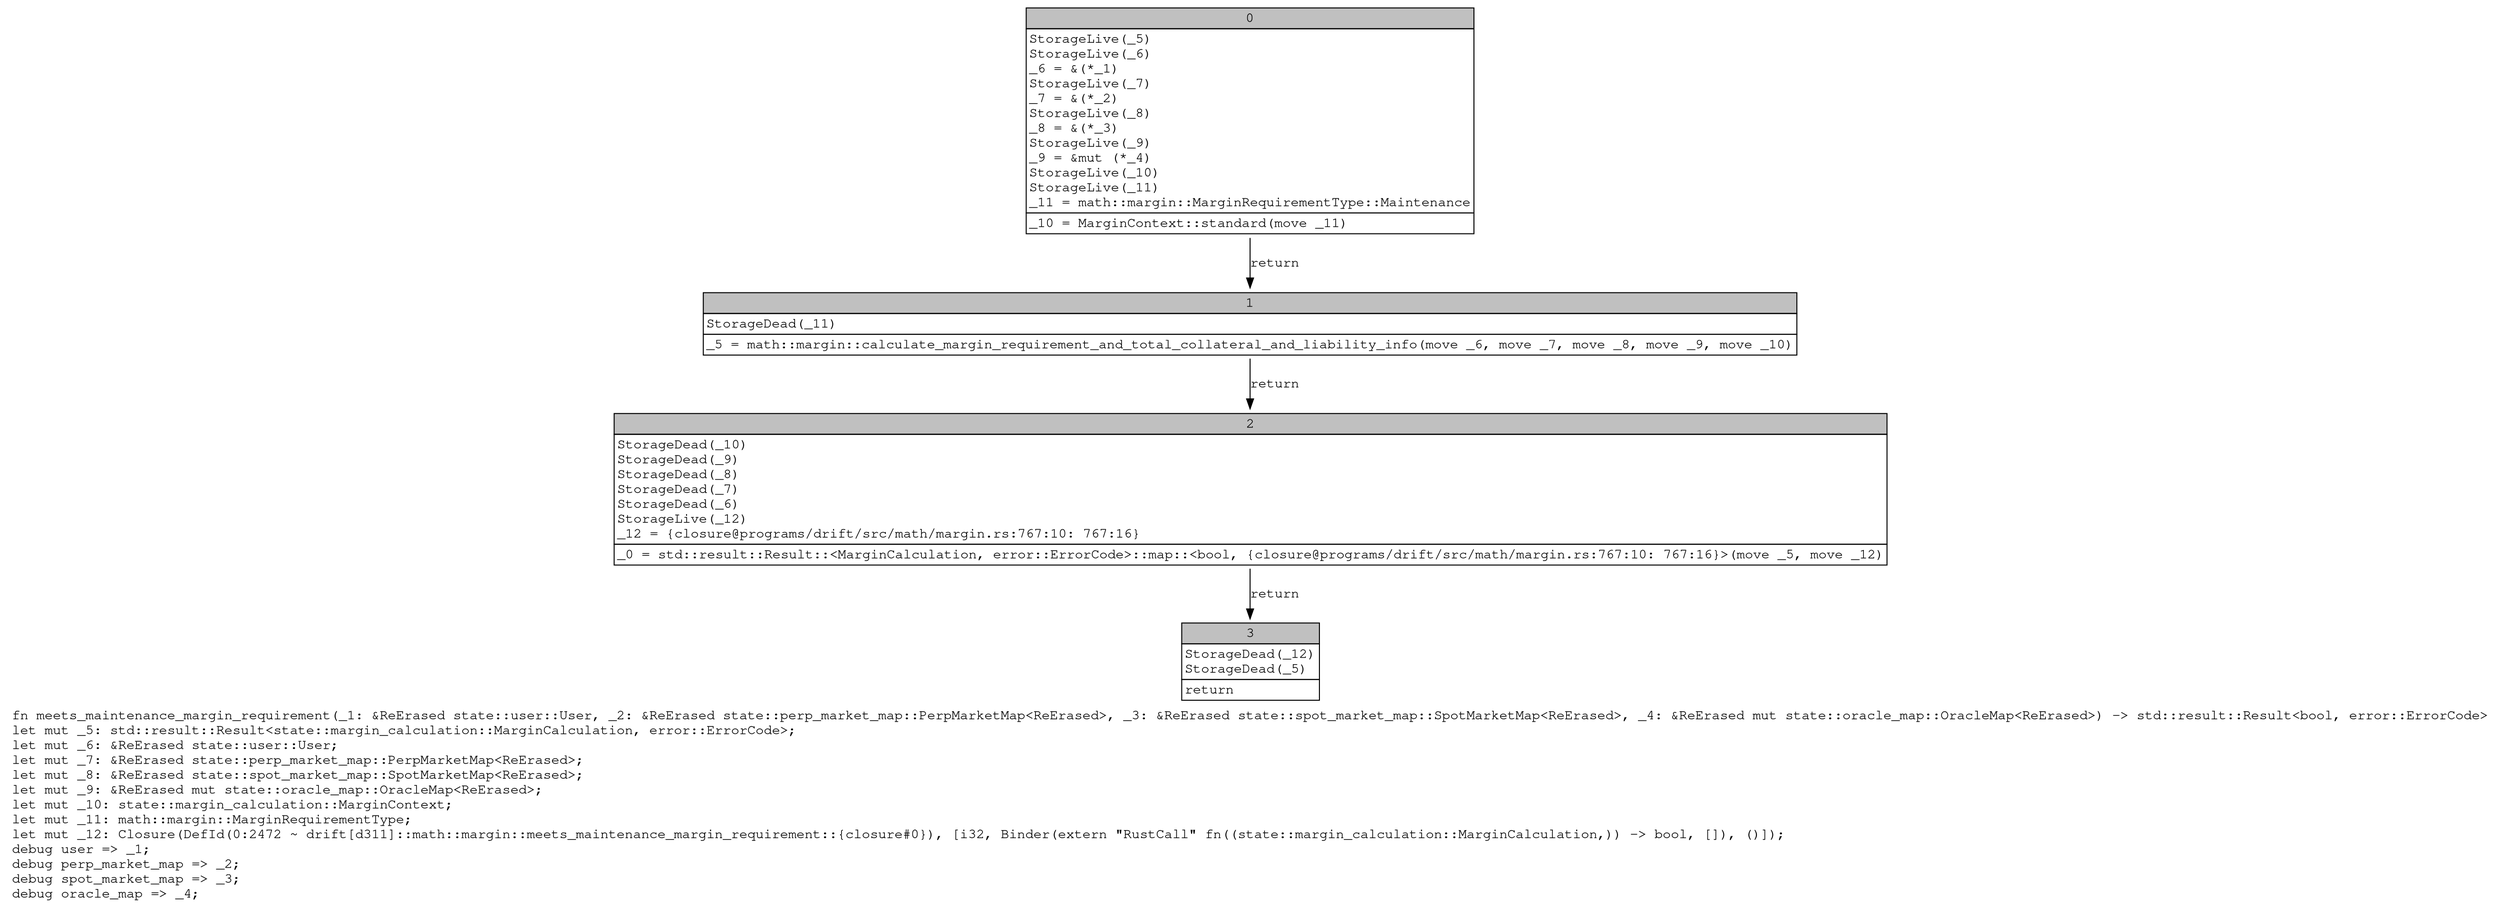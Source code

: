 digraph Mir_0_2471 {
    graph [fontname="Courier, monospace"];
    node [fontname="Courier, monospace"];
    edge [fontname="Courier, monospace"];
    label=<fn meets_maintenance_margin_requirement(_1: &amp;ReErased state::user::User, _2: &amp;ReErased state::perp_market_map::PerpMarketMap&lt;ReErased&gt;, _3: &amp;ReErased state::spot_market_map::SpotMarketMap&lt;ReErased&gt;, _4: &amp;ReErased mut state::oracle_map::OracleMap&lt;ReErased&gt;) -&gt; std::result::Result&lt;bool, error::ErrorCode&gt;<br align="left"/>let mut _5: std::result::Result&lt;state::margin_calculation::MarginCalculation, error::ErrorCode&gt;;<br align="left"/>let mut _6: &amp;ReErased state::user::User;<br align="left"/>let mut _7: &amp;ReErased state::perp_market_map::PerpMarketMap&lt;ReErased&gt;;<br align="left"/>let mut _8: &amp;ReErased state::spot_market_map::SpotMarketMap&lt;ReErased&gt;;<br align="left"/>let mut _9: &amp;ReErased mut state::oracle_map::OracleMap&lt;ReErased&gt;;<br align="left"/>let mut _10: state::margin_calculation::MarginContext;<br align="left"/>let mut _11: math::margin::MarginRequirementType;<br align="left"/>let mut _12: Closure(DefId(0:2472 ~ drift[d311]::math::margin::meets_maintenance_margin_requirement::{closure#0}), [i32, Binder(extern &quot;RustCall&quot; fn((state::margin_calculation::MarginCalculation,)) -&gt; bool, []), ()]);<br align="left"/>debug user =&gt; _1;<br align="left"/>debug perp_market_map =&gt; _2;<br align="left"/>debug spot_market_map =&gt; _3;<br align="left"/>debug oracle_map =&gt; _4;<br align="left"/>>;
    bb0__0_2471 [shape="none", label=<<table border="0" cellborder="1" cellspacing="0"><tr><td bgcolor="gray" align="center" colspan="1">0</td></tr><tr><td align="left" balign="left">StorageLive(_5)<br/>StorageLive(_6)<br/>_6 = &amp;(*_1)<br/>StorageLive(_7)<br/>_7 = &amp;(*_2)<br/>StorageLive(_8)<br/>_8 = &amp;(*_3)<br/>StorageLive(_9)<br/>_9 = &amp;mut (*_4)<br/>StorageLive(_10)<br/>StorageLive(_11)<br/>_11 = math::margin::MarginRequirementType::Maintenance<br/></td></tr><tr><td align="left">_10 = MarginContext::standard(move _11)</td></tr></table>>];
    bb1__0_2471 [shape="none", label=<<table border="0" cellborder="1" cellspacing="0"><tr><td bgcolor="gray" align="center" colspan="1">1</td></tr><tr><td align="left" balign="left">StorageDead(_11)<br/></td></tr><tr><td align="left">_5 = math::margin::calculate_margin_requirement_and_total_collateral_and_liability_info(move _6, move _7, move _8, move _9, move _10)</td></tr></table>>];
    bb2__0_2471 [shape="none", label=<<table border="0" cellborder="1" cellspacing="0"><tr><td bgcolor="gray" align="center" colspan="1">2</td></tr><tr><td align="left" balign="left">StorageDead(_10)<br/>StorageDead(_9)<br/>StorageDead(_8)<br/>StorageDead(_7)<br/>StorageDead(_6)<br/>StorageLive(_12)<br/>_12 = {closure@programs/drift/src/math/margin.rs:767:10: 767:16}<br/></td></tr><tr><td align="left">_0 = std::result::Result::&lt;MarginCalculation, error::ErrorCode&gt;::map::&lt;bool, {closure@programs/drift/src/math/margin.rs:767:10: 767:16}&gt;(move _5, move _12)</td></tr></table>>];
    bb3__0_2471 [shape="none", label=<<table border="0" cellborder="1" cellspacing="0"><tr><td bgcolor="gray" align="center" colspan="1">3</td></tr><tr><td align="left" balign="left">StorageDead(_12)<br/>StorageDead(_5)<br/></td></tr><tr><td align="left">return</td></tr></table>>];
    bb0__0_2471 -> bb1__0_2471 [label="return"];
    bb1__0_2471 -> bb2__0_2471 [label="return"];
    bb2__0_2471 -> bb3__0_2471 [label="return"];
}

